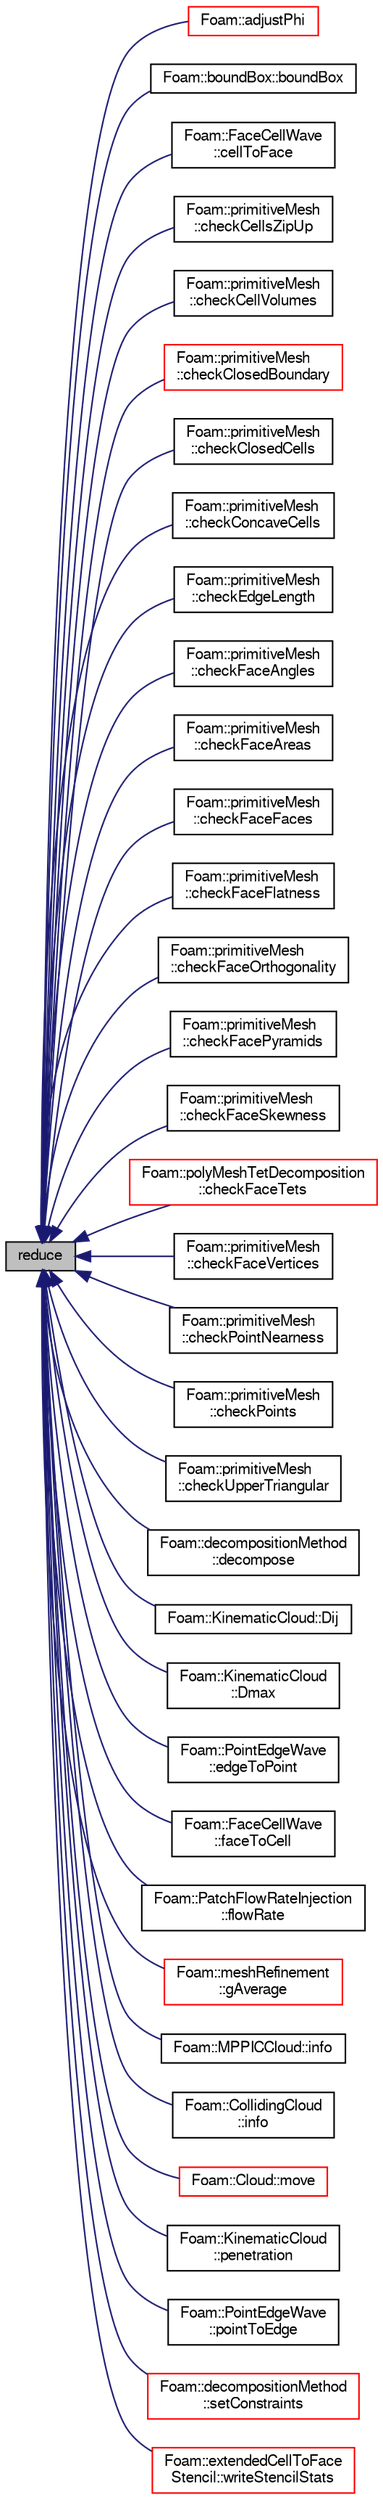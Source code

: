 digraph "reduce"
{
  bgcolor="transparent";
  edge [fontname="FreeSans",fontsize="10",labelfontname="FreeSans",labelfontsize="10"];
  node [fontname="FreeSans",fontsize="10",shape=record];
  rankdir="LR";
  Node1 [label="reduce",height=0.2,width=0.4,color="black", fillcolor="grey75", style="filled" fontcolor="black"];
  Node1 -> Node2 [dir="back",color="midnightblue",fontsize="10",style="solid",fontname="FreeSans"];
  Node2 [label="Foam::adjustPhi",height=0.2,width=0.4,color="red",URL="$a10237.html#a0ea353dc88166de8e48fb02639977b39",tooltip="Adjust the balance of fluxes to obey continuity. "];
  Node1 -> Node3 [dir="back",color="midnightblue",fontsize="10",style="solid",fontname="FreeSans"];
  Node3 [label="Foam::boundBox::boundBox",height=0.2,width=0.4,color="black",URL="$a00146.html#afd30606a02a9cd1aeb3b044ff8e53e93",tooltip="Construct bounding box as subset of the pointField. "];
  Node1 -> Node4 [dir="back",color="midnightblue",fontsize="10",style="solid",fontname="FreeSans"];
  Node4 [label="Foam::FaceCellWave\l::cellToFace",height=0.2,width=0.4,color="black",URL="$a00698.html#ae91987ce035d610c71c1936d4b080174",tooltip="Propagate from cell to face. Returns total number of faces. "];
  Node1 -> Node5 [dir="back",color="midnightblue",fontsize="10",style="solid",fontname="FreeSans"];
  Node5 [label="Foam::primitiveMesh\l::checkCellsZipUp",height=0.2,width=0.4,color="black",URL="$a01911.html#ac4d8aa140428fd0a18fd6ce9e23920ab",tooltip="Check cell zip-up. "];
  Node1 -> Node6 [dir="back",color="midnightblue",fontsize="10",style="solid",fontname="FreeSans"];
  Node6 [label="Foam::primitiveMesh\l::checkCellVolumes",height=0.2,width=0.4,color="black",URL="$a01911.html#a6da7e27df1cc7080e880ad5a7d5c4d17",tooltip="Check for negative cell volumes. "];
  Node1 -> Node7 [dir="back",color="midnightblue",fontsize="10",style="solid",fontname="FreeSans"];
  Node7 [label="Foam::primitiveMesh\l::checkClosedBoundary",height=0.2,width=0.4,color="red",URL="$a01911.html#a009920f7b48405d075f889e4ab136409",tooltip="Check boundary for closedness. "];
  Node1 -> Node8 [dir="back",color="midnightblue",fontsize="10",style="solid",fontname="FreeSans"];
  Node8 [label="Foam::primitiveMesh\l::checkClosedCells",height=0.2,width=0.4,color="black",URL="$a01911.html#a67b79a2e3c39ab71994637285cfb14c6",tooltip="Check cells for closedness. "];
  Node1 -> Node9 [dir="back",color="midnightblue",fontsize="10",style="solid",fontname="FreeSans"];
  Node9 [label="Foam::primitiveMesh\l::checkConcaveCells",height=0.2,width=0.4,color="black",URL="$a01911.html#adfa47e7a71cf99a59e1b45ae3515f2f8",tooltip="Check for concave cells by the planes of faces. "];
  Node1 -> Node10 [dir="back",color="midnightblue",fontsize="10",style="solid",fontname="FreeSans"];
  Node10 [label="Foam::primitiveMesh\l::checkEdgeLength",height=0.2,width=0.4,color="black",URL="$a01911.html#a12a8ef728174b326da08de0014e2d737",tooltip="Check edge length. "];
  Node1 -> Node11 [dir="back",color="midnightblue",fontsize="10",style="solid",fontname="FreeSans"];
  Node11 [label="Foam::primitiveMesh\l::checkFaceAngles",height=0.2,width=0.4,color="black",URL="$a01911.html#a0ad74d466968f0e920d9a0d713727e56",tooltip="Check face angles. "];
  Node1 -> Node12 [dir="back",color="midnightblue",fontsize="10",style="solid",fontname="FreeSans"];
  Node12 [label="Foam::primitiveMesh\l::checkFaceAreas",height=0.2,width=0.4,color="black",URL="$a01911.html#a8e0ced5c735b5c574364c54e2646242b",tooltip="Check for negative face areas. "];
  Node1 -> Node13 [dir="back",color="midnightblue",fontsize="10",style="solid",fontname="FreeSans"];
  Node13 [label="Foam::primitiveMesh\l::checkFaceFaces",height=0.2,width=0.4,color="black",URL="$a01911.html#ab2c6fde7c32fb3cad3c0b8201ff83180",tooltip="Check face-face connectivity. "];
  Node1 -> Node14 [dir="back",color="midnightblue",fontsize="10",style="solid",fontname="FreeSans"];
  Node14 [label="Foam::primitiveMesh\l::checkFaceFlatness",height=0.2,width=0.4,color="black",URL="$a01911.html#a316e03c7eb1453efb24bb9e7b98b4a89",tooltip="Check face warpage. "];
  Node1 -> Node15 [dir="back",color="midnightblue",fontsize="10",style="solid",fontname="FreeSans"];
  Node15 [label="Foam::primitiveMesh\l::checkFaceOrthogonality",height=0.2,width=0.4,color="black",URL="$a01911.html#a53c93950456aabcf95d28e5892635876",tooltip="Check for non-orthogonality. "];
  Node1 -> Node16 [dir="back",color="midnightblue",fontsize="10",style="solid",fontname="FreeSans"];
  Node16 [label="Foam::primitiveMesh\l::checkFacePyramids",height=0.2,width=0.4,color="black",URL="$a01911.html#a6ce5d5e21f5a1aeed80b442ebaccf19c",tooltip="Check face pyramid volume. "];
  Node1 -> Node17 [dir="back",color="midnightblue",fontsize="10",style="solid",fontname="FreeSans"];
  Node17 [label="Foam::primitiveMesh\l::checkFaceSkewness",height=0.2,width=0.4,color="black",URL="$a01911.html#a8787a1b8a10d8675cf40bc26b536f3d7",tooltip="Check face skewness. "];
  Node1 -> Node18 [dir="back",color="midnightblue",fontsize="10",style="solid",fontname="FreeSans"];
  Node18 [label="Foam::polyMeshTetDecomposition\l::checkFaceTets",height=0.2,width=0.4,color="red",URL="$a01867.html#a73ef5247a1e78210c08a4a9ef6222e9f",tooltip="Check face-decomposition tet volume. "];
  Node1 -> Node19 [dir="back",color="midnightblue",fontsize="10",style="solid",fontname="FreeSans"];
  Node19 [label="Foam::primitiveMesh\l::checkFaceVertices",height=0.2,width=0.4,color="black",URL="$a01911.html#a9fa655f8555fe836d9a1322d769c5c06",tooltip="Check uniqueness of face vertices. "];
  Node1 -> Node20 [dir="back",color="midnightblue",fontsize="10",style="solid",fontname="FreeSans"];
  Node20 [label="Foam::primitiveMesh\l::checkPointNearness",height=0.2,width=0.4,color="black",URL="$a01911.html#aab0d0a6b33c4ddde841aec2723384314",tooltip="Check for point-point-nearness,. "];
  Node1 -> Node21 [dir="back",color="midnightblue",fontsize="10",style="solid",fontname="FreeSans"];
  Node21 [label="Foam::primitiveMesh\l::checkPoints",height=0.2,width=0.4,color="black",URL="$a01911.html#a375b11522f964deda00f72866ca195ec",tooltip="Check for unused points. "];
  Node1 -> Node22 [dir="back",color="midnightblue",fontsize="10",style="solid",fontname="FreeSans"];
  Node22 [label="Foam::primitiveMesh\l::checkUpperTriangular",height=0.2,width=0.4,color="black",URL="$a01911.html#a22e56416241f18b8ec9655e20eaa7ab8",tooltip="Check face ordering. "];
  Node1 -> Node23 [dir="back",color="midnightblue",fontsize="10",style="solid",fontname="FreeSans"];
  Node23 [label="Foam::decompositionMethod\l::decompose",height=0.2,width=0.4,color="black",URL="$a00483.html#a9e5348f6d62778dc2721d9646d92c3d2"];
  Node1 -> Node24 [dir="back",color="midnightblue",fontsize="10",style="solid",fontname="FreeSans"];
  Node24 [label="Foam::KinematicCloud::Dij",height=0.2,width=0.4,color="black",URL="$a01194.html#ac0faeda6762e66e1e97984baf41428bc",tooltip="Mean diameter Dij. "];
  Node1 -> Node25 [dir="back",color="midnightblue",fontsize="10",style="solid",fontname="FreeSans"];
  Node25 [label="Foam::KinematicCloud\l::Dmax",height=0.2,width=0.4,color="black",URL="$a01194.html#a0652558bbbcff55e7b5b7f07ed4377ba",tooltip="Max diameter. "];
  Node1 -> Node26 [dir="back",color="midnightblue",fontsize="10",style="solid",fontname="FreeSans"];
  Node26 [label="Foam::PointEdgeWave\l::edgeToPoint",height=0.2,width=0.4,color="black",URL="$a01822.html#ad089dbb46cac84c15e7b87b6e0c21924",tooltip="Propagate from edge to point. Returns total number of points. "];
  Node1 -> Node27 [dir="back",color="midnightblue",fontsize="10",style="solid",fontname="FreeSans"];
  Node27 [label="Foam::FaceCellWave\l::faceToCell",height=0.2,width=0.4,color="black",URL="$a00698.html#ac1cb5c8a27f895370ed8a7a613b6e3a6",tooltip="Propagate from face to cell. Returns total number of cells. "];
  Node1 -> Node28 [dir="back",color="midnightblue",fontsize="10",style="solid",fontname="FreeSans"];
  Node28 [label="Foam::PatchFlowRateInjection\l::flowRate",height=0.2,width=0.4,color="black",URL="$a01748.html#aa9e4679d886c03b6afa0a5b59d6ed52e",tooltip="Return the total volumetric flow rate across the patch [m3/s]. "];
  Node1 -> Node29 [dir="back",color="midnightblue",fontsize="10",style="solid",fontname="FreeSans"];
  Node29 [label="Foam::meshRefinement\l::gAverage",height=0.2,width=0.4,color="red",URL="$a01428.html#a7e4205ba28cb720bb897769658b2bcc2",tooltip="Helper: calculate average. "];
  Node1 -> Node30 [dir="back",color="midnightblue",fontsize="10",style="solid",fontname="FreeSans"];
  Node30 [label="Foam::MPPICCloud::info",height=0.2,width=0.4,color="black",URL="$a01493.html#ac1b66fe77173de9e5e8542b2823d6071",tooltip="I-O. "];
  Node1 -> Node31 [dir="back",color="midnightblue",fontsize="10",style="solid",fontname="FreeSans"];
  Node31 [label="Foam::CollidingCloud\l::info",height=0.2,width=0.4,color="black",URL="$a00300.html#ac1b66fe77173de9e5e8542b2823d6071",tooltip="Print cloud information. "];
  Node1 -> Node32 [dir="back",color="midnightblue",fontsize="10",style="solid",fontname="FreeSans"];
  Node32 [label="Foam::Cloud::move",height=0.2,width=0.4,color="red",URL="$a00267.html#a1aa654ad94ec7ea9f8cbfd730b2bb2ce",tooltip="Move the particles. "];
  Node1 -> Node33 [dir="back",color="midnightblue",fontsize="10",style="solid",fontname="FreeSans"];
  Node33 [label="Foam::KinematicCloud\l::penetration",height=0.2,width=0.4,color="black",URL="$a01194.html#aa8e8605f7454fbb76092407fb1906597",tooltip="Penetration for fraction [0-1] of the current total mass. "];
  Node1 -> Node34 [dir="back",color="midnightblue",fontsize="10",style="solid",fontname="FreeSans"];
  Node34 [label="Foam::PointEdgeWave\l::pointToEdge",height=0.2,width=0.4,color="black",URL="$a01822.html#acbaf7281a81c23f999dabdebfc3b9b05",tooltip="Propagate from point to edge. Returns total number of edges. "];
  Node1 -> Node35 [dir="back",color="midnightblue",fontsize="10",style="solid",fontname="FreeSans"];
  Node35 [label="Foam::decompositionMethod\l::setConstraints",height=0.2,width=0.4,color="red",URL="$a00483.html#a36608a91d1c00b41284eaf46b895387c",tooltip="Helper: extract constraints: "];
  Node1 -> Node36 [dir="back",color="midnightblue",fontsize="10",style="solid",fontname="FreeSans"];
  Node36 [label="Foam::extendedCellToFace\lStencil::writeStencilStats",height=0.2,width=0.4,color="red",URL="$a00674.html#a806d1632a9bcbd268b64e4bf3b6e3c7d",tooltip="Write some statistics about stencil. "];
}
